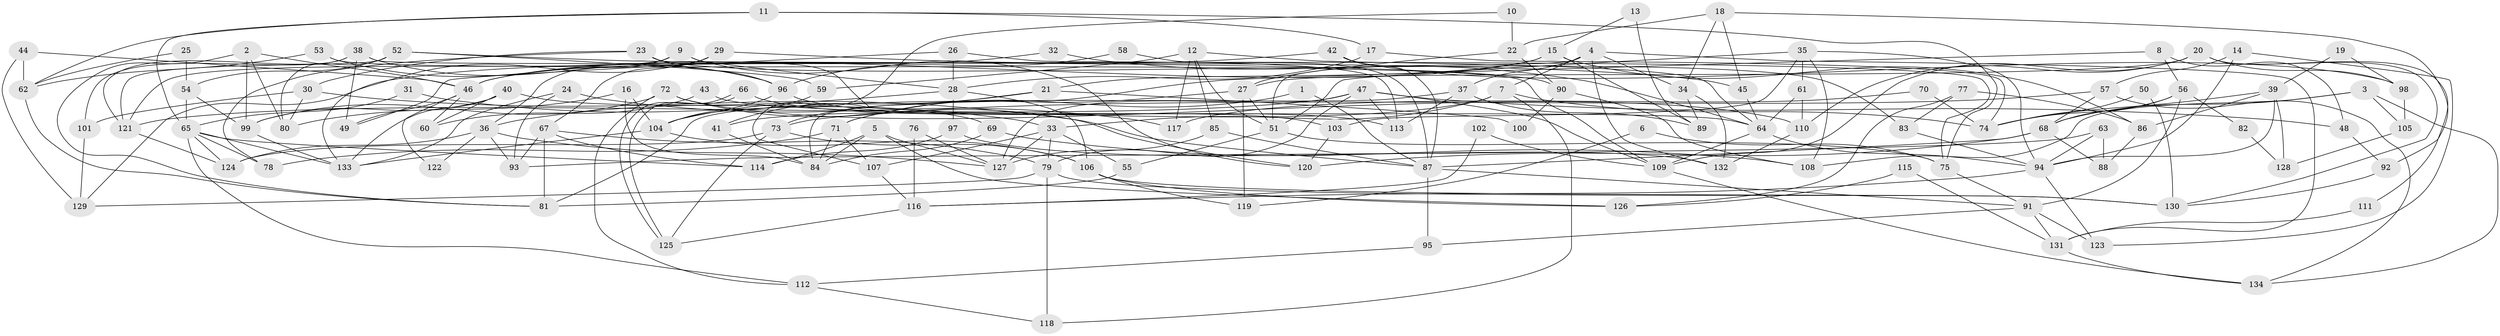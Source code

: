// coarse degree distribution, {2: 0.13636363636363635, 4: 0.19318181818181818, 5: 0.125, 7: 0.09090909090909091, 6: 0.09090909090909091, 1: 0.011363636363636364, 3: 0.17045454545454544, 9: 0.056818181818181816, 10: 0.03409090909090909, 8: 0.09090909090909091}
// Generated by graph-tools (version 1.1) at 2025/52/02/27/25 19:52:08]
// undirected, 134 vertices, 268 edges
graph export_dot {
graph [start="1"]
  node [color=gray90,style=filled];
  1;
  2;
  3;
  4;
  5;
  6;
  7;
  8;
  9;
  10;
  11;
  12;
  13;
  14;
  15;
  16;
  17;
  18;
  19;
  20;
  21;
  22;
  23;
  24;
  25;
  26;
  27;
  28;
  29;
  30;
  31;
  32;
  33;
  34;
  35;
  36;
  37;
  38;
  39;
  40;
  41;
  42;
  43;
  44;
  45;
  46;
  47;
  48;
  49;
  50;
  51;
  52;
  53;
  54;
  55;
  56;
  57;
  58;
  59;
  60;
  61;
  62;
  63;
  64;
  65;
  66;
  67;
  68;
  69;
  70;
  71;
  72;
  73;
  74;
  75;
  76;
  77;
  78;
  79;
  80;
  81;
  82;
  83;
  84;
  85;
  86;
  87;
  88;
  89;
  90;
  91;
  92;
  93;
  94;
  95;
  96;
  97;
  98;
  99;
  100;
  101;
  102;
  103;
  104;
  105;
  106;
  107;
  108;
  109;
  110;
  111;
  112;
  113;
  114;
  115;
  116;
  117;
  118;
  119;
  120;
  121;
  122;
  123;
  124;
  125;
  126;
  127;
  128;
  129;
  130;
  131;
  132;
  133;
  134;
  1 -- 87;
  1 -- 71;
  2 -- 81;
  2 -- 80;
  2 -- 46;
  2 -- 99;
  3 -- 68;
  3 -- 134;
  3 -- 105;
  3 -- 108;
  4 -- 131;
  4 -- 7;
  4 -- 34;
  4 -- 37;
  4 -- 51;
  4 -- 132;
  5 -- 127;
  5 -- 114;
  5 -- 84;
  5 -- 126;
  6 -- 119;
  6 -- 75;
  7 -- 33;
  7 -- 118;
  7 -- 41;
  7 -- 74;
  8 -- 84;
  8 -- 56;
  8 -- 48;
  9 -- 120;
  9 -- 121;
  9 -- 28;
  9 -- 36;
  10 -- 22;
  10 -- 107;
  11 -- 65;
  11 -- 75;
  11 -- 17;
  11 -- 62;
  12 -- 51;
  12 -- 85;
  12 -- 59;
  12 -- 64;
  12 -- 117;
  13 -- 15;
  13 -- 89;
  14 -- 57;
  14 -- 94;
  14 -- 123;
  15 -- 21;
  15 -- 86;
  15 -- 46;
  15 -- 89;
  16 -- 84;
  16 -- 104;
  16 -- 80;
  17 -- 74;
  17 -- 28;
  18 -- 34;
  18 -- 45;
  18 -- 22;
  18 -- 92;
  19 -- 39;
  19 -- 98;
  20 -- 110;
  20 -- 109;
  20 -- 27;
  20 -- 98;
  20 -- 111;
  20 -- 130;
  21 -- 73;
  21 -- 104;
  21 -- 100;
  22 -- 90;
  22 -- 27;
  23 -- 30;
  23 -- 96;
  23 -- 41;
  23 -- 78;
  23 -- 83;
  24 -- 93;
  24 -- 133;
  24 -- 117;
  25 -- 62;
  25 -- 54;
  26 -- 49;
  26 -- 28;
  26 -- 113;
  27 -- 51;
  27 -- 71;
  27 -- 119;
  28 -- 36;
  28 -- 97;
  28 -- 106;
  29 -- 67;
  29 -- 133;
  29 -- 45;
  30 -- 80;
  30 -- 101;
  30 -- 87;
  31 -- 65;
  31 -- 33;
  32 -- 46;
  32 -- 64;
  33 -- 55;
  33 -- 79;
  33 -- 107;
  33 -- 127;
  34 -- 89;
  34 -- 132;
  35 -- 94;
  35 -- 51;
  35 -- 61;
  35 -- 103;
  35 -- 108;
  36 -- 93;
  36 -- 122;
  36 -- 124;
  36 -- 127;
  37 -- 113;
  37 -- 81;
  37 -- 89;
  38 -- 121;
  38 -- 96;
  38 -- 49;
  38 -- 75;
  38 -- 101;
  39 -- 86;
  39 -- 94;
  39 -- 74;
  39 -- 128;
  40 -- 99;
  40 -- 69;
  40 -- 60;
  40 -- 133;
  41 -- 84;
  42 -- 129;
  42 -- 87;
  42 -- 98;
  43 -- 64;
  43 -- 60;
  44 -- 46;
  44 -- 62;
  44 -- 129;
  45 -- 64;
  46 -- 49;
  46 -- 60;
  46 -- 122;
  47 -- 48;
  47 -- 127;
  47 -- 79;
  47 -- 109;
  47 -- 113;
  47 -- 121;
  48 -- 92;
  50 -- 130;
  50 -- 74;
  51 -- 55;
  51 -- 75;
  52 -- 121;
  52 -- 54;
  52 -- 59;
  52 -- 80;
  52 -- 90;
  53 -- 96;
  53 -- 109;
  53 -- 62;
  54 -- 99;
  54 -- 65;
  55 -- 81;
  56 -- 91;
  56 -- 74;
  56 -- 68;
  56 -- 82;
  57 -- 68;
  57 -- 73;
  57 -- 134;
  58 -- 87;
  58 -- 96;
  59 -- 104;
  61 -- 110;
  61 -- 64;
  62 -- 81;
  63 -- 94;
  63 -- 93;
  63 -- 88;
  64 -- 94;
  64 -- 109;
  65 -- 78;
  65 -- 114;
  65 -- 112;
  65 -- 124;
  65 -- 133;
  66 -- 125;
  66 -- 125;
  66 -- 103;
  67 -- 79;
  67 -- 81;
  67 -- 93;
  67 -- 114;
  68 -- 87;
  68 -- 88;
  68 -- 120;
  69 -- 84;
  69 -- 108;
  70 -- 74;
  70 -- 117;
  71 -- 84;
  71 -- 78;
  71 -- 107;
  72 -- 99;
  72 -- 112;
  72 -- 110;
  72 -- 120;
  73 -- 106;
  73 -- 124;
  73 -- 125;
  75 -- 91;
  76 -- 116;
  76 -- 127;
  77 -- 83;
  77 -- 126;
  77 -- 86;
  79 -- 130;
  79 -- 118;
  79 -- 129;
  82 -- 128;
  83 -- 94;
  85 -- 87;
  85 -- 127;
  86 -- 88;
  87 -- 91;
  87 -- 95;
  90 -- 108;
  90 -- 100;
  91 -- 123;
  91 -- 95;
  91 -- 131;
  92 -- 130;
  94 -- 116;
  94 -- 123;
  95 -- 112;
  96 -- 104;
  96 -- 113;
  97 -- 132;
  97 -- 114;
  98 -- 105;
  99 -- 133;
  101 -- 129;
  102 -- 109;
  102 -- 116;
  103 -- 120;
  104 -- 133;
  104 -- 106;
  105 -- 128;
  106 -- 119;
  106 -- 126;
  106 -- 130;
  107 -- 116;
  109 -- 134;
  110 -- 132;
  111 -- 131;
  112 -- 118;
  115 -- 131;
  115 -- 126;
  116 -- 125;
  121 -- 124;
  131 -- 134;
}
